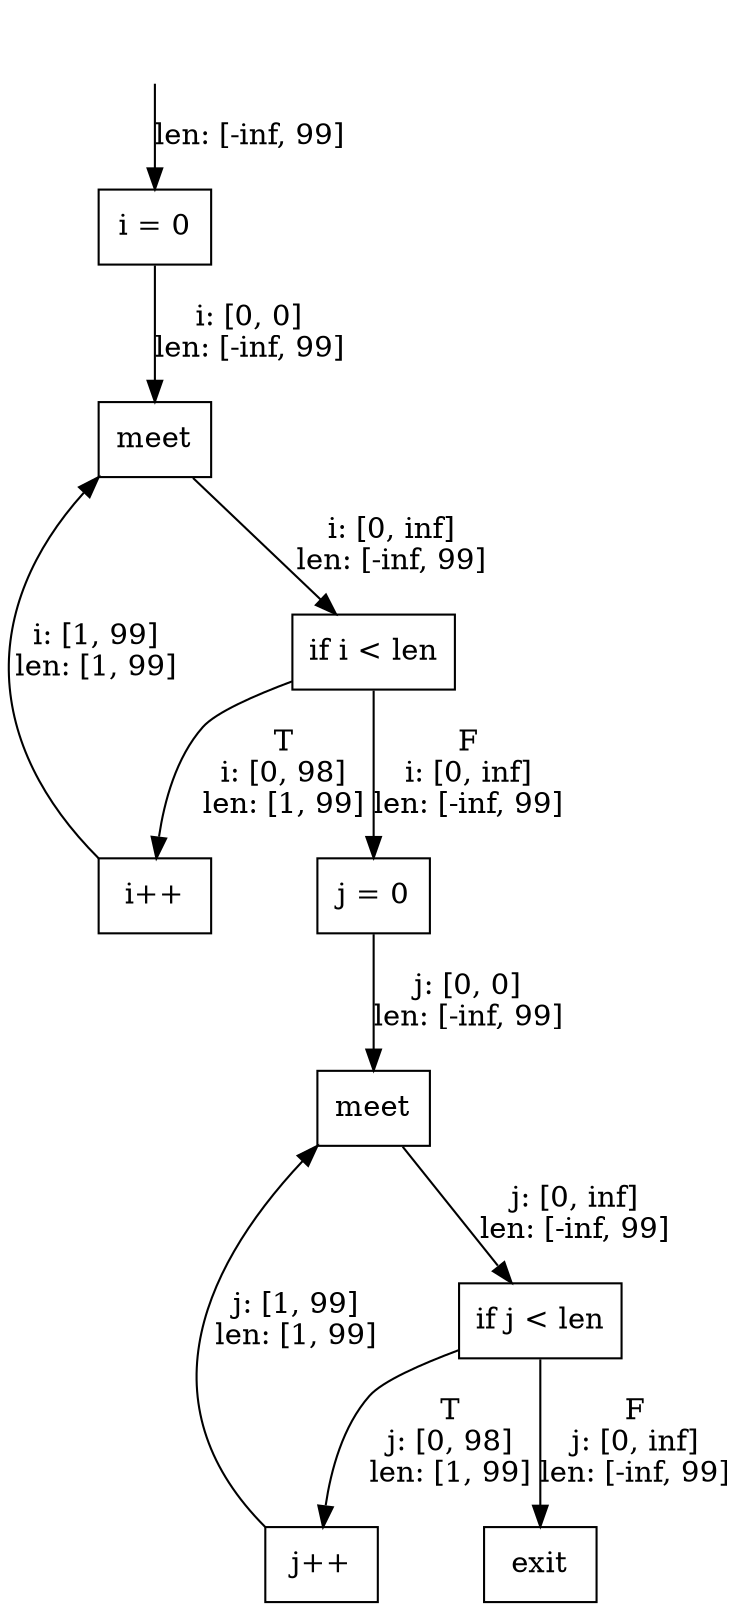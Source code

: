 digraph G {
    node [shape=rectangle]
    i [label="i = 0"];
    j [label="j = 0"];
    if1 [label="if i < len"];
    ipp [label="i++"];
    jpp [label="j++"];
    if2 [label="if j < len"];
    meet2 [label="meet"];
    top [style="invisible"];
    
    top -> i [label="len: [-inf, 99]"];
    i -> meet [label="i: [0, 0]\nlen: [-inf, 99]"];
    meet -> if1 [label="i: [0, inf]\nlen: [-inf, 99]"];
    if1 -> ipp [label="T\ni: [0, 98]\nlen: [1, 99]"];
    ipp:nw -> meet:sw [label="i: [1, 99]\nlen: [1, 99]"];
    if1 -> j [label="F\ni: [0, inf]\nlen: [-inf, 99]"];
    
    
    j -> meet2 [label="j: [0, 0]\nlen: [-inf, 99]"];
    if2 -> jpp [label="T\nj: [0, 98]\nlen: [1, 99]"];
    if2 -> exit [label="F\nj: [0, inf]\nlen: [-inf, 99]"];
    meet2 -> if2 [label="j: [0, inf]\nlen: [-inf, 99]"];
    jpp:nw -> meet2:sw [label="j: [1, 99]\nlen: [1, 99]"];
    
    
}